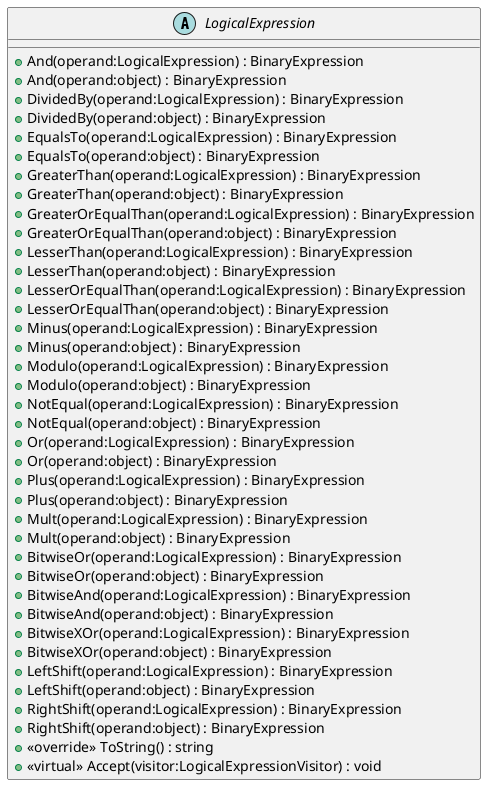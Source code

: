 @startuml
abstract class LogicalExpression {
    + And(operand:LogicalExpression) : BinaryExpression
    + And(operand:object) : BinaryExpression
    + DividedBy(operand:LogicalExpression) : BinaryExpression
    + DividedBy(operand:object) : BinaryExpression
    + EqualsTo(operand:LogicalExpression) : BinaryExpression
    + EqualsTo(operand:object) : BinaryExpression
    + GreaterThan(operand:LogicalExpression) : BinaryExpression
    + GreaterThan(operand:object) : BinaryExpression
    + GreaterOrEqualThan(operand:LogicalExpression) : BinaryExpression
    + GreaterOrEqualThan(operand:object) : BinaryExpression
    + LesserThan(operand:LogicalExpression) : BinaryExpression
    + LesserThan(operand:object) : BinaryExpression
    + LesserOrEqualThan(operand:LogicalExpression) : BinaryExpression
    + LesserOrEqualThan(operand:object) : BinaryExpression
    + Minus(operand:LogicalExpression) : BinaryExpression
    + Minus(operand:object) : BinaryExpression
    + Modulo(operand:LogicalExpression) : BinaryExpression
    + Modulo(operand:object) : BinaryExpression
    + NotEqual(operand:LogicalExpression) : BinaryExpression
    + NotEqual(operand:object) : BinaryExpression
    + Or(operand:LogicalExpression) : BinaryExpression
    + Or(operand:object) : BinaryExpression
    + Plus(operand:LogicalExpression) : BinaryExpression
    + Plus(operand:object) : BinaryExpression
    + Mult(operand:LogicalExpression) : BinaryExpression
    + Mult(operand:object) : BinaryExpression
    + BitwiseOr(operand:LogicalExpression) : BinaryExpression
    + BitwiseOr(operand:object) : BinaryExpression
    + BitwiseAnd(operand:LogicalExpression) : BinaryExpression
    + BitwiseAnd(operand:object) : BinaryExpression
    + BitwiseXOr(operand:LogicalExpression) : BinaryExpression
    + BitwiseXOr(operand:object) : BinaryExpression
    + LeftShift(operand:LogicalExpression) : BinaryExpression
    + LeftShift(operand:object) : BinaryExpression
    + RightShift(operand:LogicalExpression) : BinaryExpression
    + RightShift(operand:object) : BinaryExpression
    + <<override>> ToString() : string
    + <<virtual>> Accept(visitor:LogicalExpressionVisitor) : void
}
@enduml
